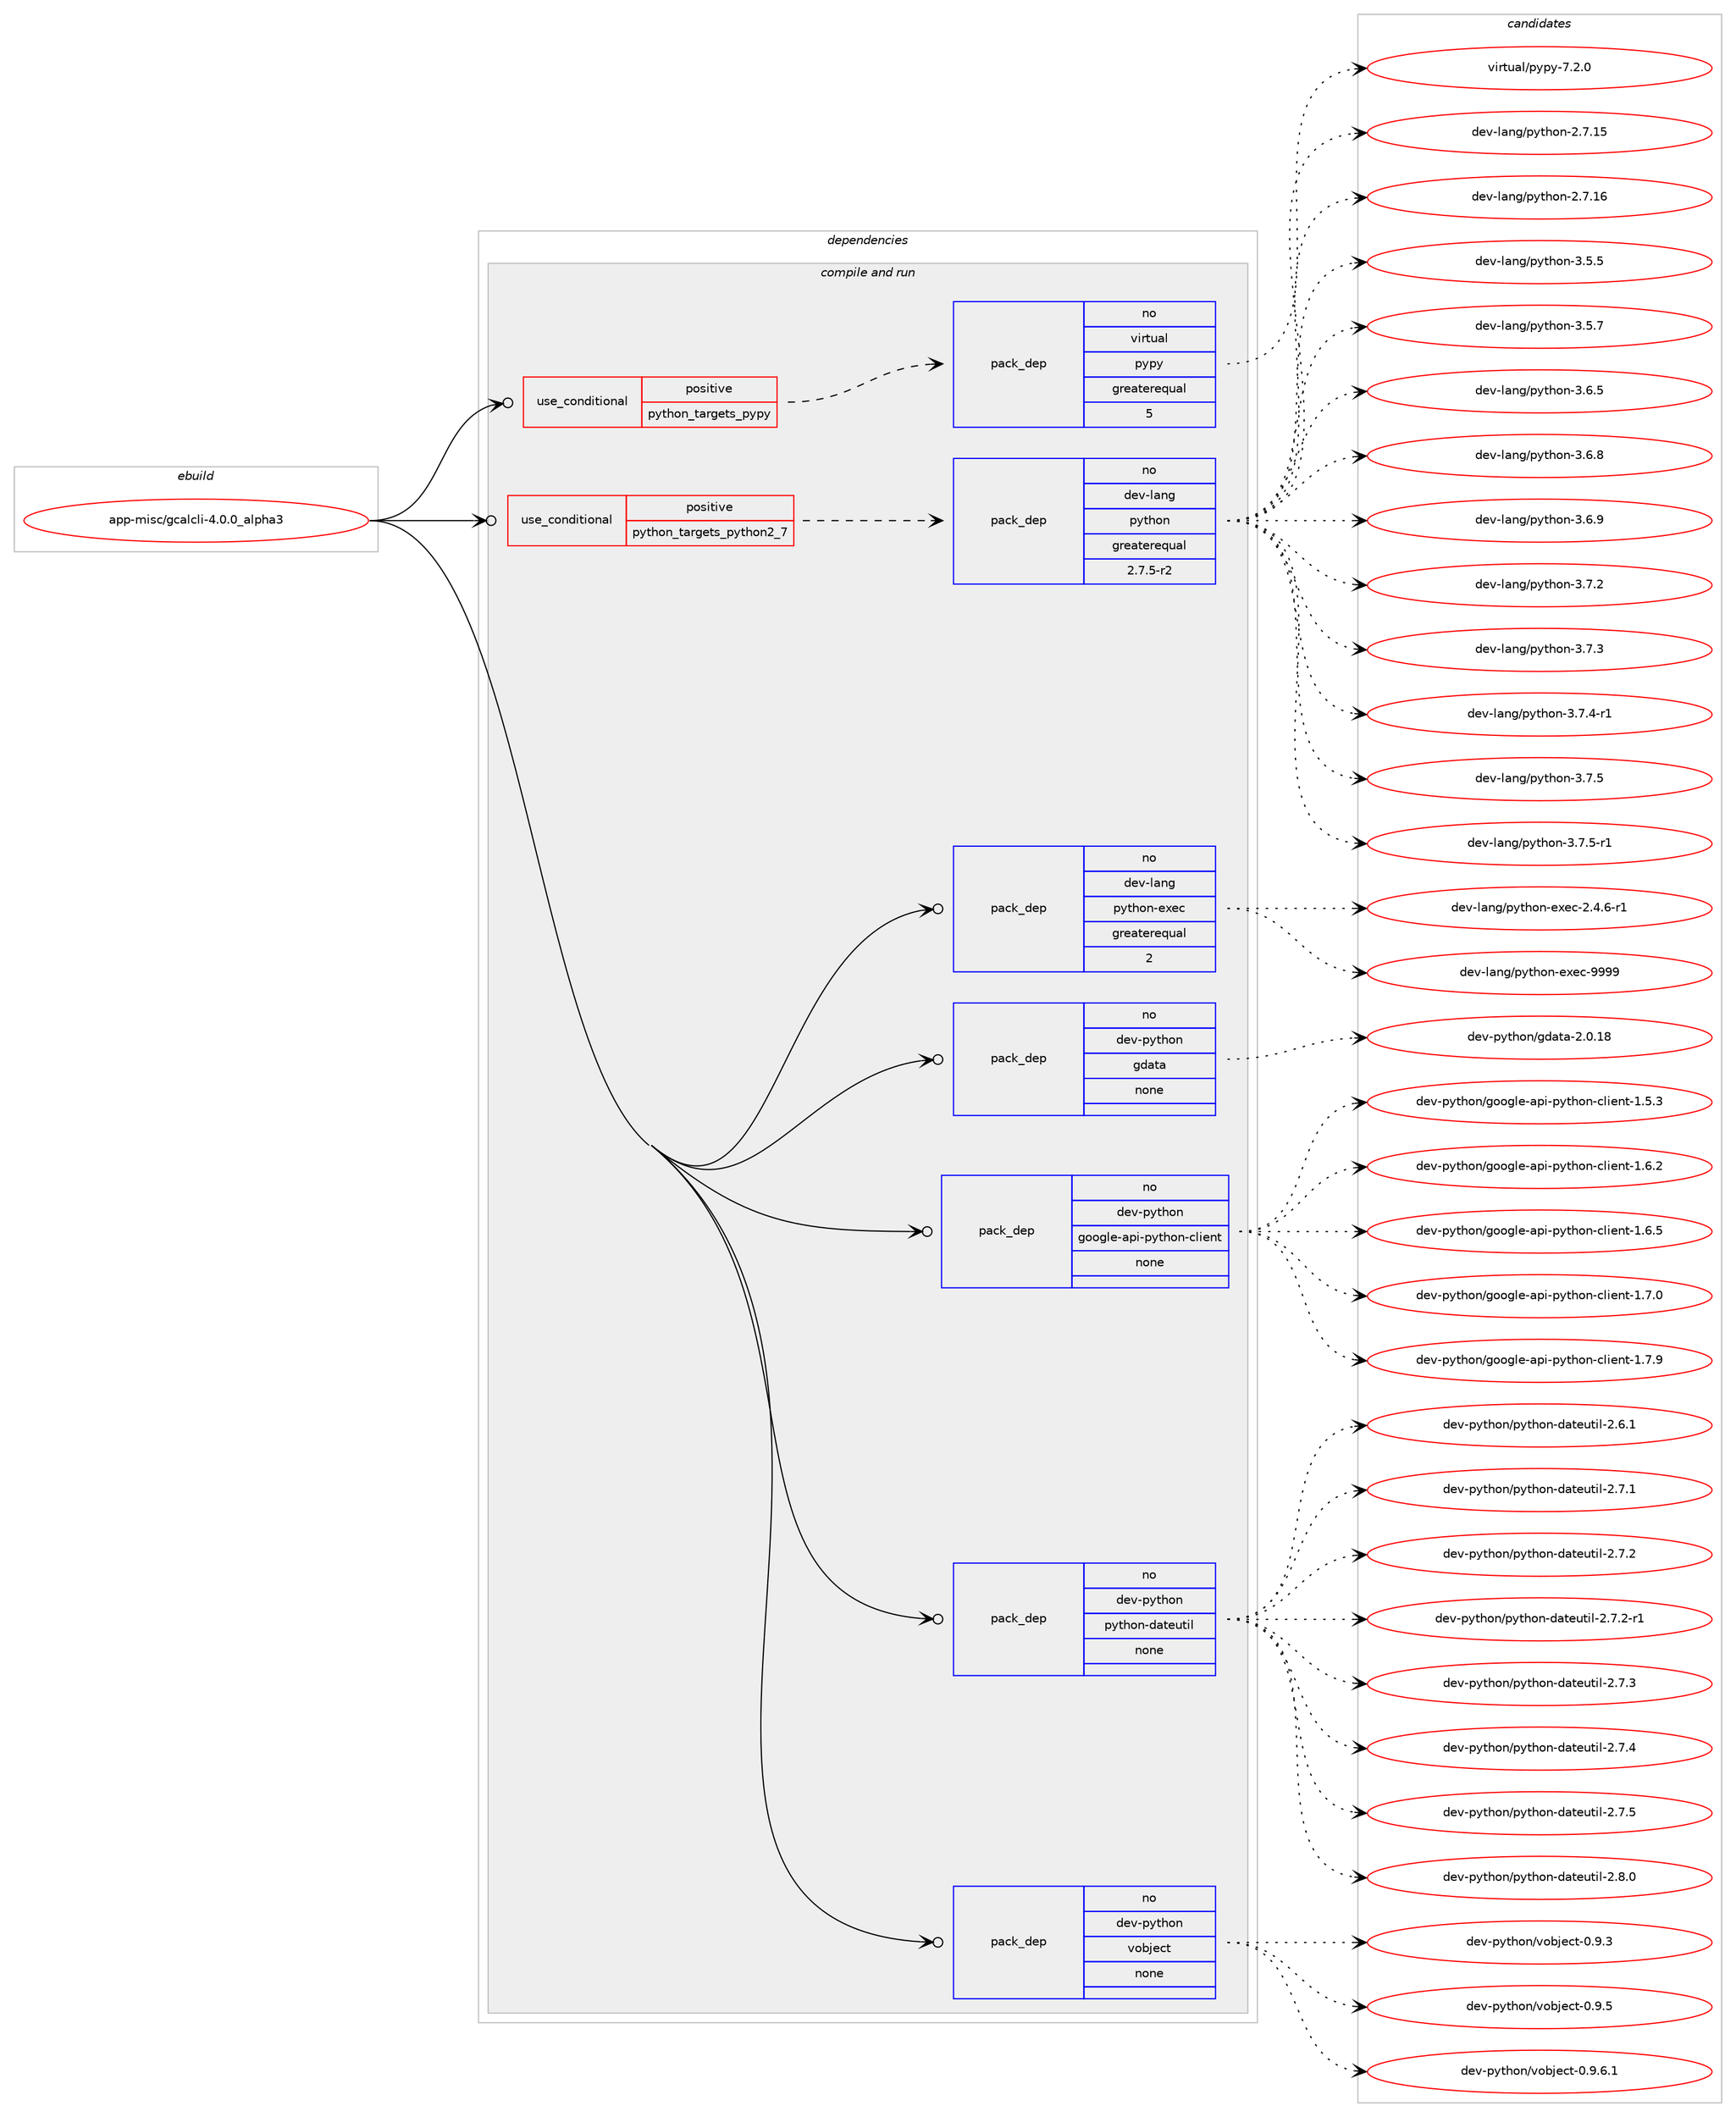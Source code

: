 digraph prolog {

# *************
# Graph options
# *************

newrank=true;
concentrate=true;
compound=true;
graph [rankdir=LR,fontname=Helvetica,fontsize=10,ranksep=1.5];#, ranksep=2.5, nodesep=0.2];
edge  [arrowhead=vee];
node  [fontname=Helvetica,fontsize=10];

# **********
# The ebuild
# **********

subgraph cluster_leftcol {
color=gray;
rank=same;
label=<<i>ebuild</i>>;
id [label="app-misc/gcalcli-4.0.0_alpha3", color=red, width=4, href="../app-misc/gcalcli-4.0.0_alpha3.svg"];
}

# ****************
# The dependencies
# ****************

subgraph cluster_midcol {
color=gray;
label=<<i>dependencies</i>>;
subgraph cluster_compile {
fillcolor="#eeeeee";
style=filled;
label=<<i>compile</i>>;
}
subgraph cluster_compileandrun {
fillcolor="#eeeeee";
style=filled;
label=<<i>compile and run</i>>;
subgraph cond119020 {
dependency498428 [label=<<TABLE BORDER="0" CELLBORDER="1" CELLSPACING="0" CELLPADDING="4"><TR><TD ROWSPAN="3" CELLPADDING="10">use_conditional</TD></TR><TR><TD>positive</TD></TR><TR><TD>python_targets_pypy</TD></TR></TABLE>>, shape=none, color=red];
subgraph pack370407 {
dependency498429 [label=<<TABLE BORDER="0" CELLBORDER="1" CELLSPACING="0" CELLPADDING="4" WIDTH="220"><TR><TD ROWSPAN="6" CELLPADDING="30">pack_dep</TD></TR><TR><TD WIDTH="110">no</TD></TR><TR><TD>virtual</TD></TR><TR><TD>pypy</TD></TR><TR><TD>greaterequal</TD></TR><TR><TD>5</TD></TR></TABLE>>, shape=none, color=blue];
}
dependency498428:e -> dependency498429:w [weight=20,style="dashed",arrowhead="vee"];
}
id:e -> dependency498428:w [weight=20,style="solid",arrowhead="odotvee"];
subgraph cond119021 {
dependency498430 [label=<<TABLE BORDER="0" CELLBORDER="1" CELLSPACING="0" CELLPADDING="4"><TR><TD ROWSPAN="3" CELLPADDING="10">use_conditional</TD></TR><TR><TD>positive</TD></TR><TR><TD>python_targets_python2_7</TD></TR></TABLE>>, shape=none, color=red];
subgraph pack370408 {
dependency498431 [label=<<TABLE BORDER="0" CELLBORDER="1" CELLSPACING="0" CELLPADDING="4" WIDTH="220"><TR><TD ROWSPAN="6" CELLPADDING="30">pack_dep</TD></TR><TR><TD WIDTH="110">no</TD></TR><TR><TD>dev-lang</TD></TR><TR><TD>python</TD></TR><TR><TD>greaterequal</TD></TR><TR><TD>2.7.5-r2</TD></TR></TABLE>>, shape=none, color=blue];
}
dependency498430:e -> dependency498431:w [weight=20,style="dashed",arrowhead="vee"];
}
id:e -> dependency498430:w [weight=20,style="solid",arrowhead="odotvee"];
subgraph pack370409 {
dependency498432 [label=<<TABLE BORDER="0" CELLBORDER="1" CELLSPACING="0" CELLPADDING="4" WIDTH="220"><TR><TD ROWSPAN="6" CELLPADDING="30">pack_dep</TD></TR><TR><TD WIDTH="110">no</TD></TR><TR><TD>dev-lang</TD></TR><TR><TD>python-exec</TD></TR><TR><TD>greaterequal</TD></TR><TR><TD>2</TD></TR></TABLE>>, shape=none, color=blue];
}
id:e -> dependency498432:w [weight=20,style="solid",arrowhead="odotvee"];
subgraph pack370410 {
dependency498433 [label=<<TABLE BORDER="0" CELLBORDER="1" CELLSPACING="0" CELLPADDING="4" WIDTH="220"><TR><TD ROWSPAN="6" CELLPADDING="30">pack_dep</TD></TR><TR><TD WIDTH="110">no</TD></TR><TR><TD>dev-python</TD></TR><TR><TD>gdata</TD></TR><TR><TD>none</TD></TR><TR><TD></TD></TR></TABLE>>, shape=none, color=blue];
}
id:e -> dependency498433:w [weight=20,style="solid",arrowhead="odotvee"];
subgraph pack370411 {
dependency498434 [label=<<TABLE BORDER="0" CELLBORDER="1" CELLSPACING="0" CELLPADDING="4" WIDTH="220"><TR><TD ROWSPAN="6" CELLPADDING="30">pack_dep</TD></TR><TR><TD WIDTH="110">no</TD></TR><TR><TD>dev-python</TD></TR><TR><TD>google-api-python-client</TD></TR><TR><TD>none</TD></TR><TR><TD></TD></TR></TABLE>>, shape=none, color=blue];
}
id:e -> dependency498434:w [weight=20,style="solid",arrowhead="odotvee"];
subgraph pack370412 {
dependency498435 [label=<<TABLE BORDER="0" CELLBORDER="1" CELLSPACING="0" CELLPADDING="4" WIDTH="220"><TR><TD ROWSPAN="6" CELLPADDING="30">pack_dep</TD></TR><TR><TD WIDTH="110">no</TD></TR><TR><TD>dev-python</TD></TR><TR><TD>python-dateutil</TD></TR><TR><TD>none</TD></TR><TR><TD></TD></TR></TABLE>>, shape=none, color=blue];
}
id:e -> dependency498435:w [weight=20,style="solid",arrowhead="odotvee"];
subgraph pack370413 {
dependency498436 [label=<<TABLE BORDER="0" CELLBORDER="1" CELLSPACING="0" CELLPADDING="4" WIDTH="220"><TR><TD ROWSPAN="6" CELLPADDING="30">pack_dep</TD></TR><TR><TD WIDTH="110">no</TD></TR><TR><TD>dev-python</TD></TR><TR><TD>vobject</TD></TR><TR><TD>none</TD></TR><TR><TD></TD></TR></TABLE>>, shape=none, color=blue];
}
id:e -> dependency498436:w [weight=20,style="solid",arrowhead="odotvee"];
}
subgraph cluster_run {
fillcolor="#eeeeee";
style=filled;
label=<<i>run</i>>;
}
}

# **************
# The candidates
# **************

subgraph cluster_choices {
rank=same;
color=gray;
label=<<i>candidates</i>>;

subgraph choice370407 {
color=black;
nodesep=1;
choice1181051141161179710847112121112121455546504648 [label="virtual/pypy-7.2.0", color=red, width=4,href="../virtual/pypy-7.2.0.svg"];
dependency498429:e -> choice1181051141161179710847112121112121455546504648:w [style=dotted,weight="100"];
}
subgraph choice370408 {
color=black;
nodesep=1;
choice10010111845108971101034711212111610411111045504655464953 [label="dev-lang/python-2.7.15", color=red, width=4,href="../dev-lang/python-2.7.15.svg"];
choice10010111845108971101034711212111610411111045504655464954 [label="dev-lang/python-2.7.16", color=red, width=4,href="../dev-lang/python-2.7.16.svg"];
choice100101118451089711010347112121116104111110455146534653 [label="dev-lang/python-3.5.5", color=red, width=4,href="../dev-lang/python-3.5.5.svg"];
choice100101118451089711010347112121116104111110455146534655 [label="dev-lang/python-3.5.7", color=red, width=4,href="../dev-lang/python-3.5.7.svg"];
choice100101118451089711010347112121116104111110455146544653 [label="dev-lang/python-3.6.5", color=red, width=4,href="../dev-lang/python-3.6.5.svg"];
choice100101118451089711010347112121116104111110455146544656 [label="dev-lang/python-3.6.8", color=red, width=4,href="../dev-lang/python-3.6.8.svg"];
choice100101118451089711010347112121116104111110455146544657 [label="dev-lang/python-3.6.9", color=red, width=4,href="../dev-lang/python-3.6.9.svg"];
choice100101118451089711010347112121116104111110455146554650 [label="dev-lang/python-3.7.2", color=red, width=4,href="../dev-lang/python-3.7.2.svg"];
choice100101118451089711010347112121116104111110455146554651 [label="dev-lang/python-3.7.3", color=red, width=4,href="../dev-lang/python-3.7.3.svg"];
choice1001011184510897110103471121211161041111104551465546524511449 [label="dev-lang/python-3.7.4-r1", color=red, width=4,href="../dev-lang/python-3.7.4-r1.svg"];
choice100101118451089711010347112121116104111110455146554653 [label="dev-lang/python-3.7.5", color=red, width=4,href="../dev-lang/python-3.7.5.svg"];
choice1001011184510897110103471121211161041111104551465546534511449 [label="dev-lang/python-3.7.5-r1", color=red, width=4,href="../dev-lang/python-3.7.5-r1.svg"];
dependency498431:e -> choice10010111845108971101034711212111610411111045504655464953:w [style=dotted,weight="100"];
dependency498431:e -> choice10010111845108971101034711212111610411111045504655464954:w [style=dotted,weight="100"];
dependency498431:e -> choice100101118451089711010347112121116104111110455146534653:w [style=dotted,weight="100"];
dependency498431:e -> choice100101118451089711010347112121116104111110455146534655:w [style=dotted,weight="100"];
dependency498431:e -> choice100101118451089711010347112121116104111110455146544653:w [style=dotted,weight="100"];
dependency498431:e -> choice100101118451089711010347112121116104111110455146544656:w [style=dotted,weight="100"];
dependency498431:e -> choice100101118451089711010347112121116104111110455146544657:w [style=dotted,weight="100"];
dependency498431:e -> choice100101118451089711010347112121116104111110455146554650:w [style=dotted,weight="100"];
dependency498431:e -> choice100101118451089711010347112121116104111110455146554651:w [style=dotted,weight="100"];
dependency498431:e -> choice1001011184510897110103471121211161041111104551465546524511449:w [style=dotted,weight="100"];
dependency498431:e -> choice100101118451089711010347112121116104111110455146554653:w [style=dotted,weight="100"];
dependency498431:e -> choice1001011184510897110103471121211161041111104551465546534511449:w [style=dotted,weight="100"];
}
subgraph choice370409 {
color=black;
nodesep=1;
choice10010111845108971101034711212111610411111045101120101994550465246544511449 [label="dev-lang/python-exec-2.4.6-r1", color=red, width=4,href="../dev-lang/python-exec-2.4.6-r1.svg"];
choice10010111845108971101034711212111610411111045101120101994557575757 [label="dev-lang/python-exec-9999", color=red, width=4,href="../dev-lang/python-exec-9999.svg"];
dependency498432:e -> choice10010111845108971101034711212111610411111045101120101994550465246544511449:w [style=dotted,weight="100"];
dependency498432:e -> choice10010111845108971101034711212111610411111045101120101994557575757:w [style=dotted,weight="100"];
}
subgraph choice370410 {
color=black;
nodesep=1;
choice1001011184511212111610411111047103100971169745504648464956 [label="dev-python/gdata-2.0.18", color=red, width=4,href="../dev-python/gdata-2.0.18.svg"];
dependency498433:e -> choice1001011184511212111610411111047103100971169745504648464956:w [style=dotted,weight="100"];
}
subgraph choice370411 {
color=black;
nodesep=1;
choice10010111845112121116104111110471031111111031081014597112105451121211161041111104599108105101110116454946534651 [label="dev-python/google-api-python-client-1.5.3", color=red, width=4,href="../dev-python/google-api-python-client-1.5.3.svg"];
choice10010111845112121116104111110471031111111031081014597112105451121211161041111104599108105101110116454946544650 [label="dev-python/google-api-python-client-1.6.2", color=red, width=4,href="../dev-python/google-api-python-client-1.6.2.svg"];
choice10010111845112121116104111110471031111111031081014597112105451121211161041111104599108105101110116454946544653 [label="dev-python/google-api-python-client-1.6.5", color=red, width=4,href="../dev-python/google-api-python-client-1.6.5.svg"];
choice10010111845112121116104111110471031111111031081014597112105451121211161041111104599108105101110116454946554648 [label="dev-python/google-api-python-client-1.7.0", color=red, width=4,href="../dev-python/google-api-python-client-1.7.0.svg"];
choice10010111845112121116104111110471031111111031081014597112105451121211161041111104599108105101110116454946554657 [label="dev-python/google-api-python-client-1.7.9", color=red, width=4,href="../dev-python/google-api-python-client-1.7.9.svg"];
dependency498434:e -> choice10010111845112121116104111110471031111111031081014597112105451121211161041111104599108105101110116454946534651:w [style=dotted,weight="100"];
dependency498434:e -> choice10010111845112121116104111110471031111111031081014597112105451121211161041111104599108105101110116454946544650:w [style=dotted,weight="100"];
dependency498434:e -> choice10010111845112121116104111110471031111111031081014597112105451121211161041111104599108105101110116454946544653:w [style=dotted,weight="100"];
dependency498434:e -> choice10010111845112121116104111110471031111111031081014597112105451121211161041111104599108105101110116454946554648:w [style=dotted,weight="100"];
dependency498434:e -> choice10010111845112121116104111110471031111111031081014597112105451121211161041111104599108105101110116454946554657:w [style=dotted,weight="100"];
}
subgraph choice370412 {
color=black;
nodesep=1;
choice10010111845112121116104111110471121211161041111104510097116101117116105108455046544649 [label="dev-python/python-dateutil-2.6.1", color=red, width=4,href="../dev-python/python-dateutil-2.6.1.svg"];
choice10010111845112121116104111110471121211161041111104510097116101117116105108455046554649 [label="dev-python/python-dateutil-2.7.1", color=red, width=4,href="../dev-python/python-dateutil-2.7.1.svg"];
choice10010111845112121116104111110471121211161041111104510097116101117116105108455046554650 [label="dev-python/python-dateutil-2.7.2", color=red, width=4,href="../dev-python/python-dateutil-2.7.2.svg"];
choice100101118451121211161041111104711212111610411111045100971161011171161051084550465546504511449 [label="dev-python/python-dateutil-2.7.2-r1", color=red, width=4,href="../dev-python/python-dateutil-2.7.2-r1.svg"];
choice10010111845112121116104111110471121211161041111104510097116101117116105108455046554651 [label="dev-python/python-dateutil-2.7.3", color=red, width=4,href="../dev-python/python-dateutil-2.7.3.svg"];
choice10010111845112121116104111110471121211161041111104510097116101117116105108455046554652 [label="dev-python/python-dateutil-2.7.4", color=red, width=4,href="../dev-python/python-dateutil-2.7.4.svg"];
choice10010111845112121116104111110471121211161041111104510097116101117116105108455046554653 [label="dev-python/python-dateutil-2.7.5", color=red, width=4,href="../dev-python/python-dateutil-2.7.5.svg"];
choice10010111845112121116104111110471121211161041111104510097116101117116105108455046564648 [label="dev-python/python-dateutil-2.8.0", color=red, width=4,href="../dev-python/python-dateutil-2.8.0.svg"];
dependency498435:e -> choice10010111845112121116104111110471121211161041111104510097116101117116105108455046544649:w [style=dotted,weight="100"];
dependency498435:e -> choice10010111845112121116104111110471121211161041111104510097116101117116105108455046554649:w [style=dotted,weight="100"];
dependency498435:e -> choice10010111845112121116104111110471121211161041111104510097116101117116105108455046554650:w [style=dotted,weight="100"];
dependency498435:e -> choice100101118451121211161041111104711212111610411111045100971161011171161051084550465546504511449:w [style=dotted,weight="100"];
dependency498435:e -> choice10010111845112121116104111110471121211161041111104510097116101117116105108455046554651:w [style=dotted,weight="100"];
dependency498435:e -> choice10010111845112121116104111110471121211161041111104510097116101117116105108455046554652:w [style=dotted,weight="100"];
dependency498435:e -> choice10010111845112121116104111110471121211161041111104510097116101117116105108455046554653:w [style=dotted,weight="100"];
dependency498435:e -> choice10010111845112121116104111110471121211161041111104510097116101117116105108455046564648:w [style=dotted,weight="100"];
}
subgraph choice370413 {
color=black;
nodesep=1;
choice10010111845112121116104111110471181119810610199116454846574651 [label="dev-python/vobject-0.9.3", color=red, width=4,href="../dev-python/vobject-0.9.3.svg"];
choice10010111845112121116104111110471181119810610199116454846574653 [label="dev-python/vobject-0.9.5", color=red, width=4,href="../dev-python/vobject-0.9.5.svg"];
choice100101118451121211161041111104711811198106101991164548465746544649 [label="dev-python/vobject-0.9.6.1", color=red, width=4,href="../dev-python/vobject-0.9.6.1.svg"];
dependency498436:e -> choice10010111845112121116104111110471181119810610199116454846574651:w [style=dotted,weight="100"];
dependency498436:e -> choice10010111845112121116104111110471181119810610199116454846574653:w [style=dotted,weight="100"];
dependency498436:e -> choice100101118451121211161041111104711811198106101991164548465746544649:w [style=dotted,weight="100"];
}
}

}

